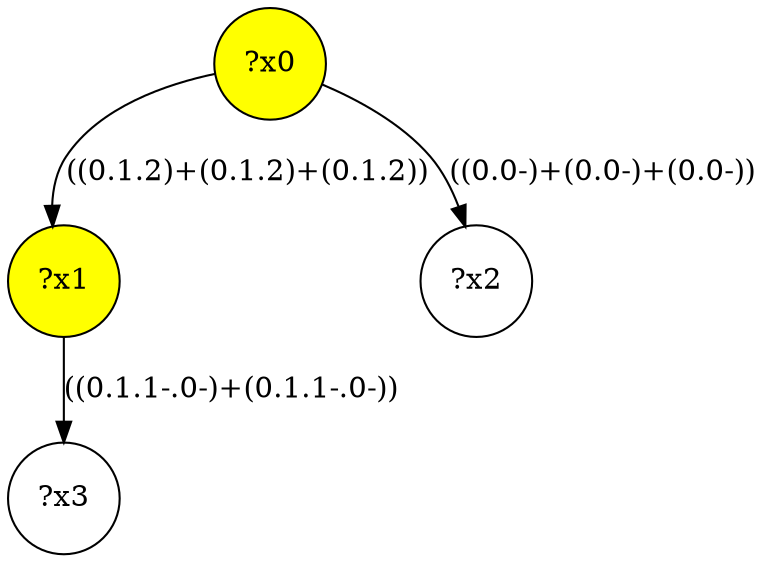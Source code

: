 digraph g {
	x0 [fillcolor="yellow", style="filled," shape=circle, label="?x0"];
	x1 [fillcolor="yellow", style="filled," shape=circle, label="?x1"];
	x0 -> x1 [label="((0.1.2)+(0.1.2)+(0.1.2))"];
	x2 [shape=circle, label="?x2"];
	x0 -> x2 [label="((0.0-)+(0.0-)+(0.0-))"];
	x3 [shape=circle, label="?x3"];
	x1 -> x3 [label="((0.1.1-.0-)+(0.1.1-.0-))"];
}
